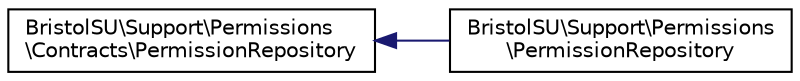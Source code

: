 digraph "Graphical Class Hierarchy"
{
  edge [fontname="Helvetica",fontsize="10",labelfontname="Helvetica",labelfontsize="10"];
  node [fontname="Helvetica",fontsize="10",shape=record];
  rankdir="LR";
  Node0 [label="BristolSU\\Support\\Permissions\l\\Contracts\\PermissionRepository",height=0.2,width=0.4,color="black", fillcolor="white", style="filled",URL="$interfaceBristolSU_1_1Support_1_1Permissions_1_1Contracts_1_1PermissionRepository.html"];
  Node0 -> Node1 [dir="back",color="midnightblue",fontsize="10",style="solid",fontname="Helvetica"];
  Node1 [label="BristolSU\\Support\\Permissions\l\\PermissionRepository",height=0.2,width=0.4,color="black", fillcolor="white", style="filled",URL="$classBristolSU_1_1Support_1_1Permissions_1_1PermissionRepository.html"];
}
